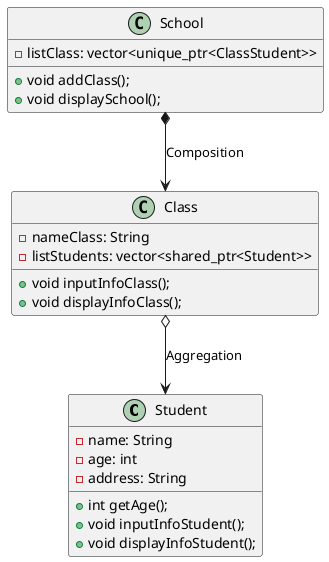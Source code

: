 @startuml

class Student {
    - name: String
    - age: int
    - address: String
    + int getAge();
    + void inputInfoStudent();
    + void displayInfoStudent();
}

class Class{
    - nameClass: String
    - listStudents: vector<shared_ptr<Student>>
    + void inputInfoClass();
    + void displayInfoClass();
}

class School {
    - listClass: vector<unique_ptr<ClassStudent>>
    + void addClass();
    + void displaySchool();
}

Class o--> Student : Aggregation
School *-->  Class : Composition

@enduml
